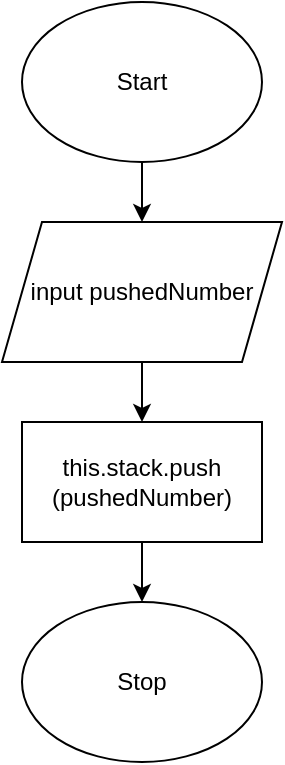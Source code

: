 <mxfile>
    <diagram id="U3yH0pI5Y1ILt9erHge2" name="Page-1">
        <mxGraphModel dx="579" dy="572" grid="1" gridSize="10" guides="1" tooltips="1" connect="1" arrows="1" fold="1" page="1" pageScale="1" pageWidth="827" pageHeight="1169" math="0" shadow="0">
            <root>
                <mxCell id="0"/>
                <mxCell id="1" parent="0"/>
                <mxCell id="2" value="Stop" style="ellipse;whiteSpace=wrap;html=1;" vertex="1" parent="1">
                    <mxGeometry x="20" y="330" width="120" height="80" as="geometry"/>
                </mxCell>
                <mxCell id="6" value="" style="edgeStyle=none;html=1;" edge="1" parent="1" source="3" target="4">
                    <mxGeometry relative="1" as="geometry"/>
                </mxCell>
                <mxCell id="3" value="Start" style="ellipse;whiteSpace=wrap;html=1;" vertex="1" parent="1">
                    <mxGeometry x="20" y="30" width="120" height="80" as="geometry"/>
                </mxCell>
                <mxCell id="7" value="" style="edgeStyle=none;html=1;" edge="1" parent="1" source="4" target="5">
                    <mxGeometry relative="1" as="geometry"/>
                </mxCell>
                <mxCell id="4" value="input pushedNumber" style="shape=parallelogram;perimeter=parallelogramPerimeter;whiteSpace=wrap;html=1;fixedSize=1;" vertex="1" parent="1">
                    <mxGeometry x="10" y="140" width="140" height="70" as="geometry"/>
                </mxCell>
                <mxCell id="8" value="" style="edgeStyle=none;html=1;" edge="1" parent="1" source="5" target="2">
                    <mxGeometry relative="1" as="geometry"/>
                </mxCell>
                <mxCell id="5" value="this.stack.push&lt;br&gt;(pushedNumber)" style="rounded=0;whiteSpace=wrap;html=1;" vertex="1" parent="1">
                    <mxGeometry x="20" y="240" width="120" height="60" as="geometry"/>
                </mxCell>
            </root>
        </mxGraphModel>
    </diagram>
</mxfile>